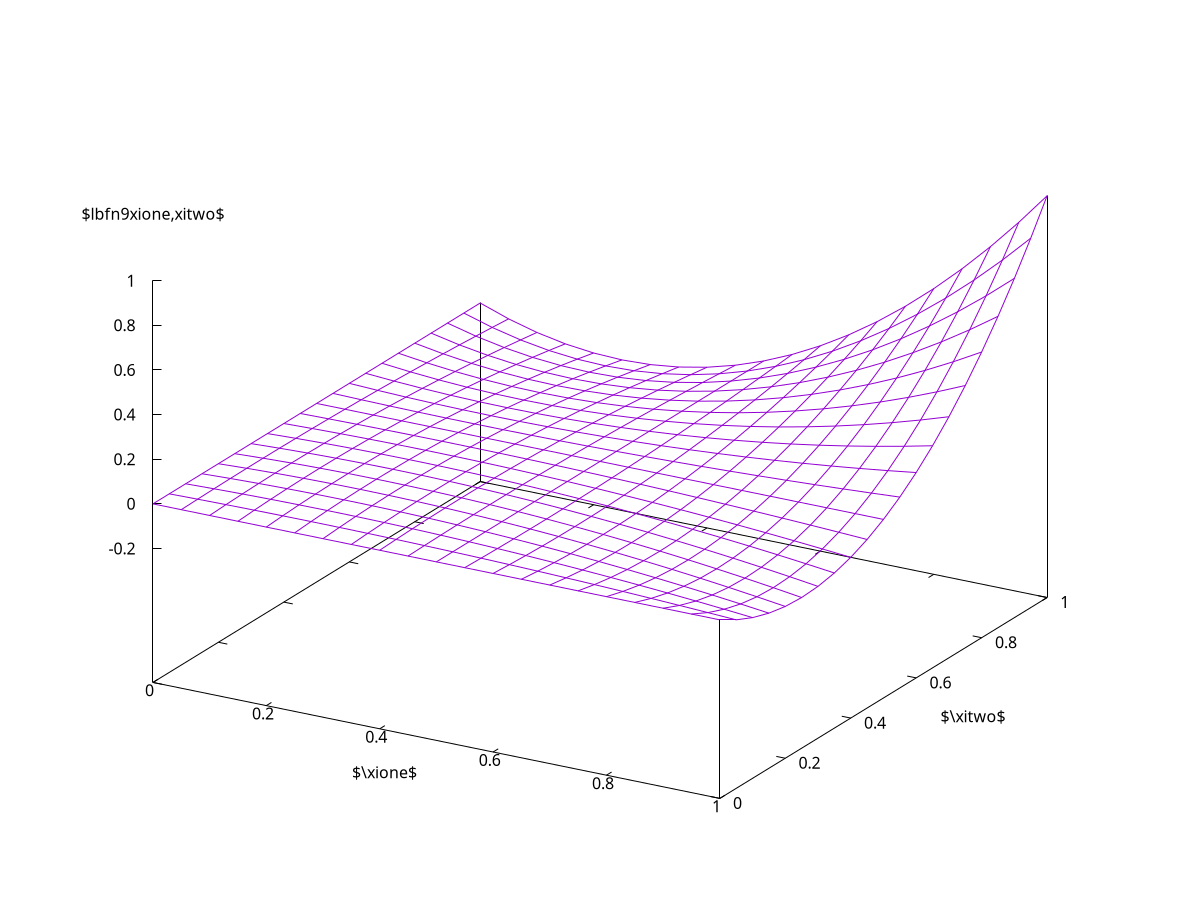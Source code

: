 #set title "Biquadratic Lagrange basis functions"
set nokey
set samples 21
set isosample 21
set xlabel "$\\xione$"
set ylabel "$\\xitwo$"
set label 9 "$\\lbfn{9}{\\xione,\\xitwo}$" at 0.00, 0.00, 1.30 centre
#set xtics  0.00,0.25,1
#set ytics -0.25,0.25,1
phi1(z)=2.0*(z-0.5)*(z-1.0)
phi2(z)=4.0*z*(1.0-z)
phi3(z)=2.0*z*(z-0.5)
psi9(x,y)=phi3(x)*phi3(y)
set xrange [0:1]
set yrange [0:1]
set zrange [-0.2:1]
splot psi9(x,y)

 
